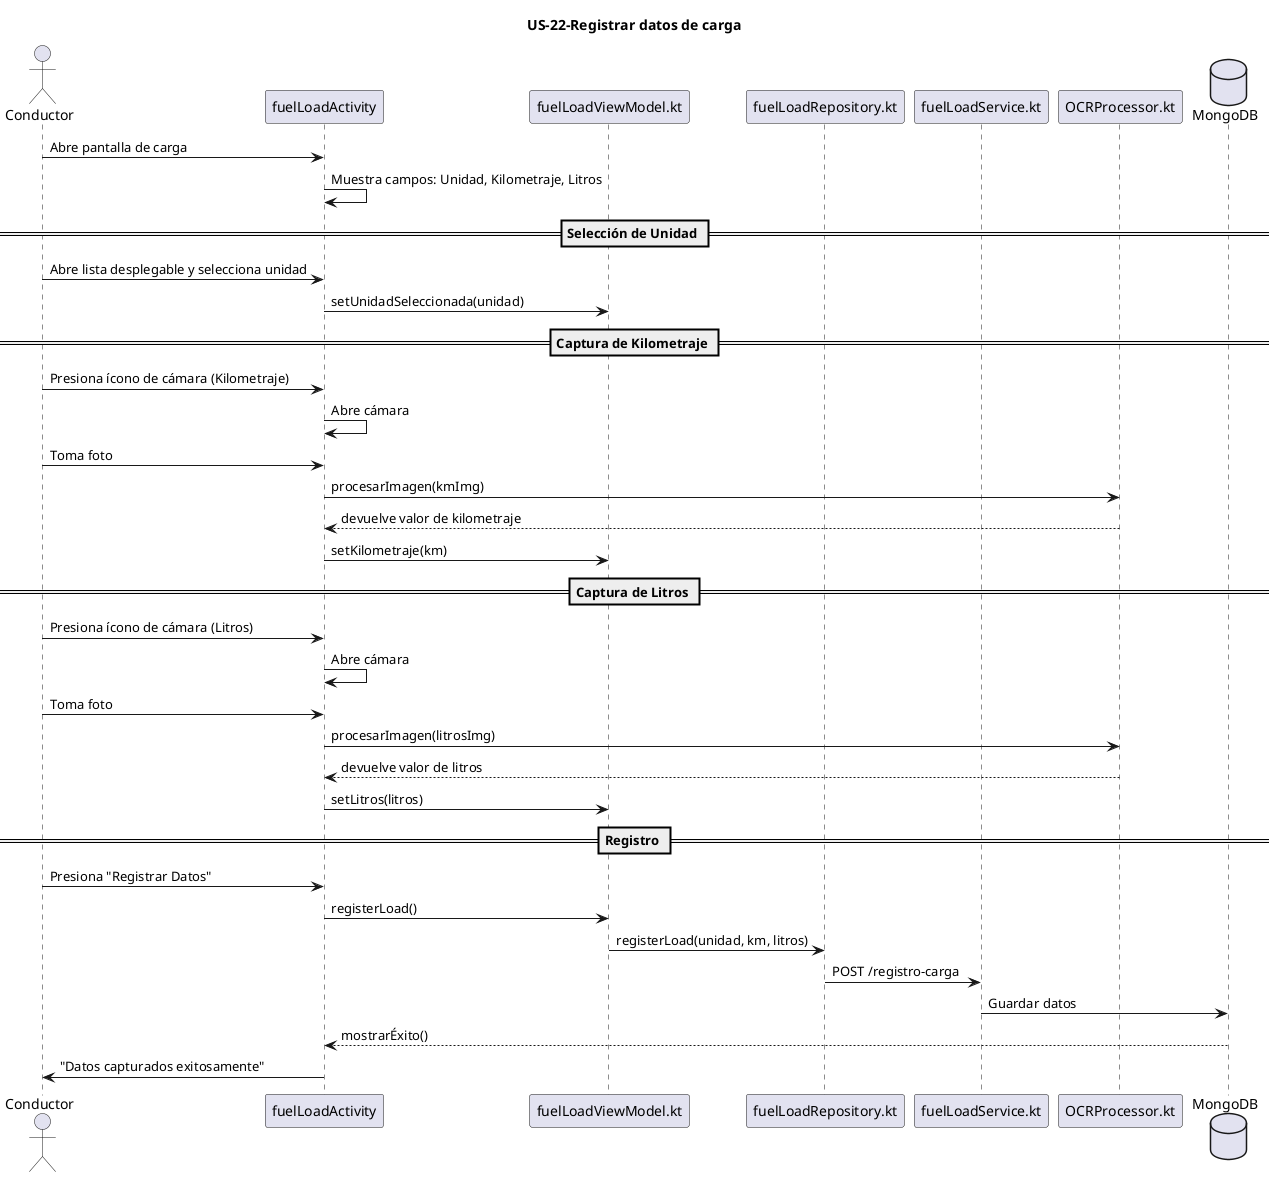 @startuml
title US-22-Registrar datos de carga

actor Conductor

participant "fuelLoadActivity" as V1
participant "fuelLoadViewModel.kt" as VM
participant "fuelLoadRepository.kt" as R
participant "fuelLoadService.kt" as S
participant "OCRProcessor.kt" as OCR
database "MongoDB" as DB

Conductor -> V1 : Abre pantalla de carga
V1 -> V1 : Muestra campos: Unidad, Kilometraje, Litros

== Selección de Unidad ==
Conductor -> V1 : Abre lista desplegable y selecciona unidad
V1 -> VM : setUnidadSeleccionada(unidad)

== Captura de Kilometraje ==
Conductor -> V1 : Presiona ícono de cámara (Kilometraje)
V1 -> V1 : Abre cámara
Conductor -> V1 : Toma foto
V1 -> OCR : procesarImagen(kmImg)
OCR --> V1 : devuelve valor de kilometraje
V1 -> VM : setKilometraje(km)

== Captura de Litros ==
Conductor -> V1 : Presiona ícono de cámara (Litros)
V1 -> V1 : Abre cámara
Conductor -> V1 : Toma foto
V1 -> OCR : procesarImagen(litrosImg)
OCR --> V1 : devuelve valor de litros
V1 -> VM : setLitros(litros)

== Registro ==
Conductor -> V1 : Presiona "Registrar Datos"
V1 -> VM : registerLoad()

VM -> R : registerLoad(unidad, km, litros)
R -> S : POST /registro-carga
S -> DB : Guardar datos
DB --> V1 : mostrarÉxito()

V1 -> Conductor : "Datos capturados exitosamente"

@enduml
